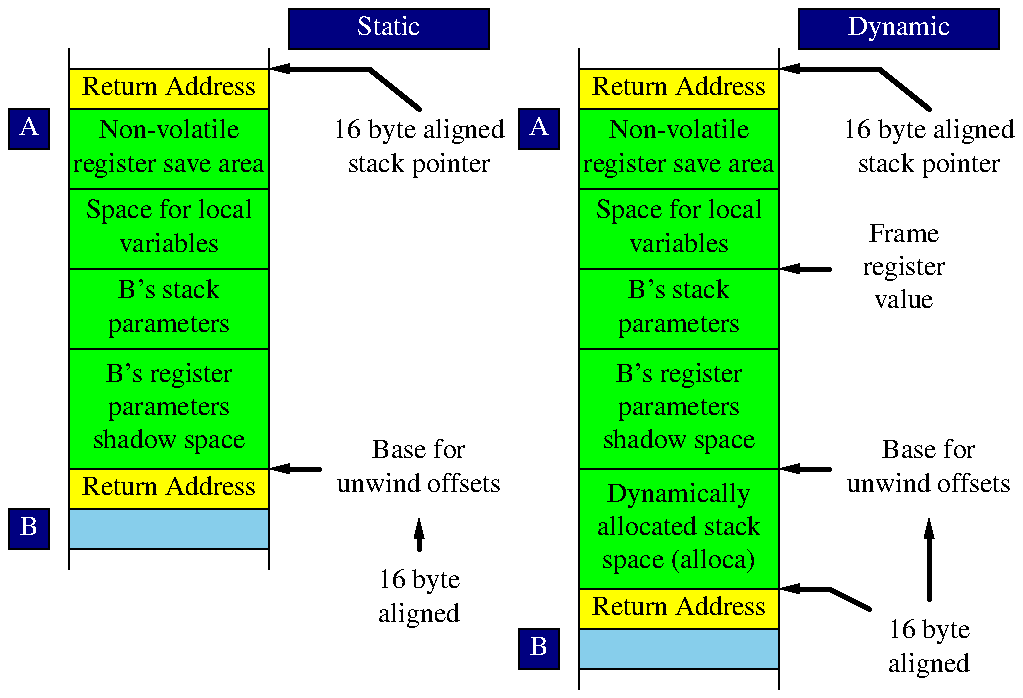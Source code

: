 .PS

# Static frame
STATIC: [
  down;
  R1: box shaded "yellow" wid 1 ht 0.2 "Return Address";
  A: [
    box shaded "green" wid 1 ht 0.4 "Non-volatile" "register save area";
    box shaded "green" wid 1 ht 0.4 "Space for local" "variables";
    box shaded "green" wid 1 ht 0.4 "B's stack" "parameters";
    box shaded "green" wid 1 ht 0.6 "B's register" "parameters" "shadow space";
  ]
  R2: box shaded "yellow" wid 1 ht 0.2 "Return Address";
  B: box shaded "skyblue" wid 1 ht 0.2;

  # Stack extensions up and down
  line from R1.nw to R1.nw + (0, 0.1);
  line from R1.ne to R1.ne + (0, 0.1);
  line from B.sw to B.sw + (0, -0.1);
  line from B.se to B.se + (0, -0.1);

  # Labels
  box shaded "navyblue" wid 0.2 ht 0.2 "\m[white]A\m[]" \
    with .ne at A.nw + (-0.1, 0);
  box shaded "navyblue" wid 0.2 ht 0.2 "\m[white]B\m[]" \
    with .ne at B.nw + (-0.1, 0);
  box shaded "navyblue" wid 1 ht 0.2 "\m[white]Static\m[]" \
    with .sw at R1.ne + (0.1, 0.1);

  # Comments
  box invis wid 1 ht 0.4 "16 byte aligned" "stack pointer" \
    with .nw at R1.se + (0.25, 0);
  line from last box .n to R1.ne + (0.5, 0) thickness 1.5;
  arrow to R1.ne thickness 1.5;

  UNWIND: box invis wid 1 ht 0.4 "Base for" "unwind offsets" \
    with .w at R2.ne + (0.25, 0);
  arrow from last box .w to R2.ne thickness 1.5;

  box invis wid 0.75 ht 0.4 "16 byte" "aligned" \
    with .n at UNWIND.s + (0, -0.25);
  arrow from last box to UNWIND chop thickness 1.5;
]

# Dynamic frame
DYNAMIC: [
  down;
  R1: box shaded "yellow" wid 1 ht 0.2 "Return Address";
  A: [
    box shaded "green" wid 1 ht 0.4 "Non-volatile" "register save area";
    box shaded "green" wid 1 ht 0.4 "Space for local" "variables";
    PARAMS: box shaded "green" wid 1 ht 0.4 "B's stack" "parameters";
    box shaded "green" wid 1 ht 0.6 "B's register" "parameters" "shadow space";
    ALLOCA: box shaded "green" wid 1 ht 0.6 \
      "Dynamically" "allocated stack" "space (alloca)";
  ]
  R2: box shaded "yellow" wid 1 ht 0.2 "Return Address";
  B: box shaded "skyblue" wid 1 ht 0.2;

  # Stack extensions up and down
  line from R1.nw to R1.nw + (0, 0.1);
  line from R1.ne to R1.ne + (0, 0.1);
  line from B.sw to B.sw + (0, -0.1);
  line from B.se to B.se + (0, -0.1);

  # Labels
  box shaded "navyblue" wid 0.2 ht 0.2 "\m[white]A\m[]" \
    with .ne at A.nw + (-0.1, 0);
  box shaded "navyblue" wid 0.2 ht 0.2 "\m[white]B\m[]" \
    with .ne at B.nw + (-0.1, 0);
  box shaded "navyblue" wid 1 ht 0.2 "\m[white]Dynamic\m[]" \
    with .sw at R1.ne + (0.1, 0.1);

  # Comments
  box invis wid 1 ht 0.4 "16 byte aligned" "stack pointer" \
    with .nw at R1.se + (0.25, 0);
  line from last box .n to R1.ne + (0.5, 0) thickness 1.5;
  arrow to R1.ne thickness 1.5;

  box invis wid 0.75 ht 0.6 "Frame" "register" "value" \
    with .w at A.PARAMS.ne + (0.25, 0);
  arrow from last box .w to A.PARAMS.ne thickness 1.5;

  UNWIND: box invis wid 1 ht 0.4 "Base for" "unwind offsets" \
    with .w at A.ALLOCA.ne + (0.25, 0);
  arrow from last box .w to A.ALLOCA.ne thickness 1.5;

  box invis wid 0.6 ht 0.4 "16 byte" "aligned" \
    with .n at UNWIND.s + (0, -0.5);
  line from last box .nw to R2.ne + (0.25, 0) thickness 1.5;
  arrow to R2.ne thickness 1.5;
  arrow from last box to UNWIND chop thickness 1.5;
] with .nw at STATIC.ne;

.PE
